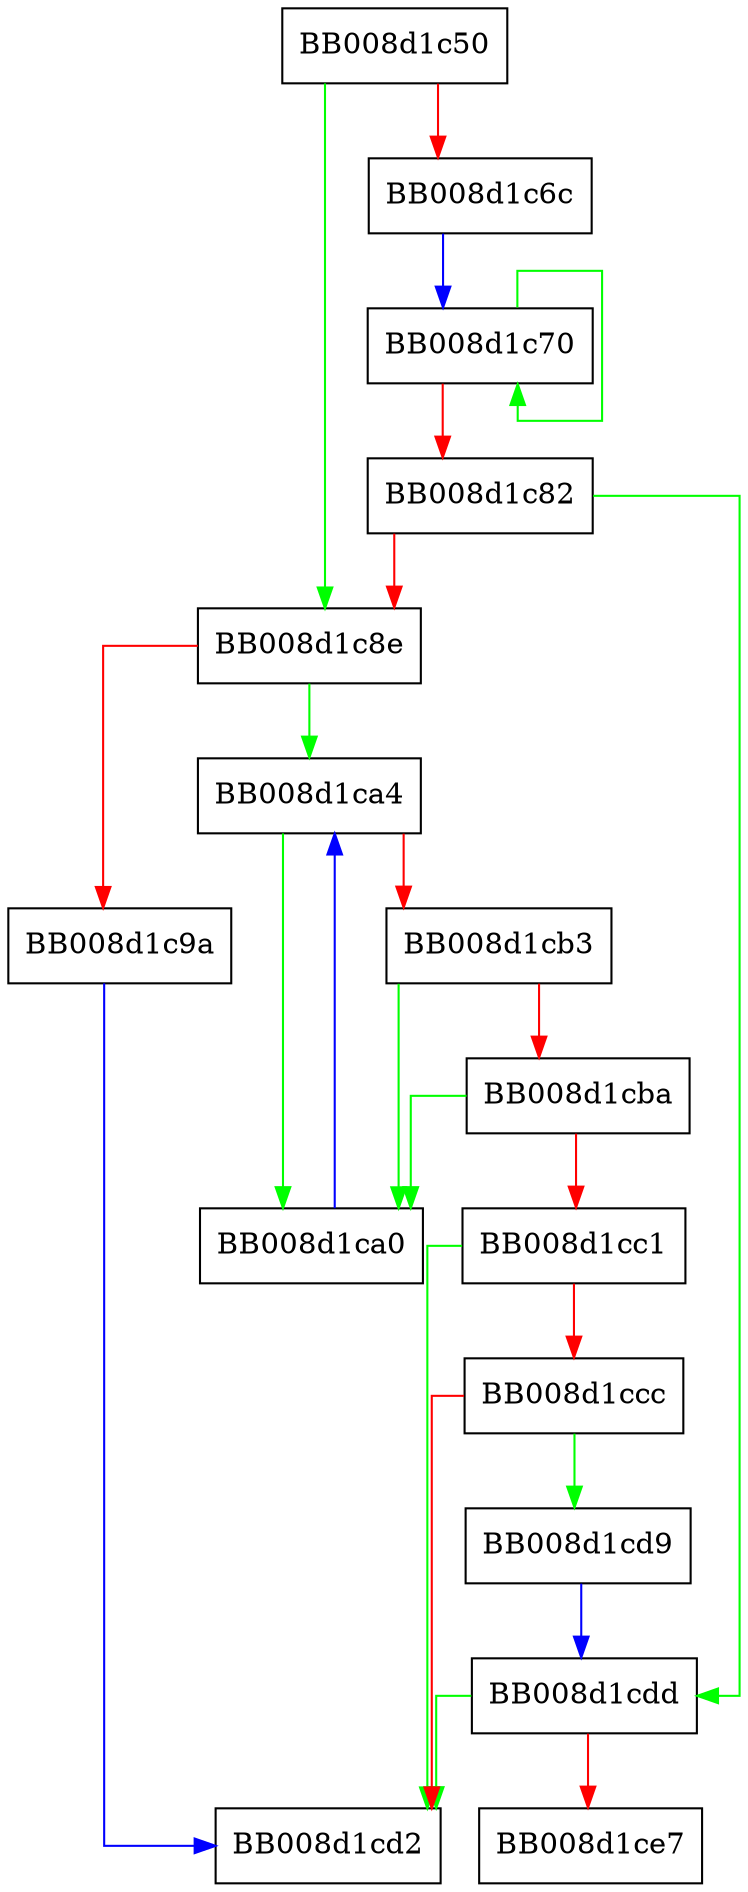 digraph parse_tzname {
  node [shape="box"];
  graph [splines=ortho];
  BB008d1c50 -> BB008d1c8e [color="green"];
  BB008d1c50 -> BB008d1c6c [color="red"];
  BB008d1c6c -> BB008d1c70 [color="blue"];
  BB008d1c70 -> BB008d1c70 [color="green"];
  BB008d1c70 -> BB008d1c82 [color="red"];
  BB008d1c82 -> BB008d1cdd [color="green"];
  BB008d1c82 -> BB008d1c8e [color="red"];
  BB008d1c8e -> BB008d1ca4 [color="green"];
  BB008d1c8e -> BB008d1c9a [color="red"];
  BB008d1c9a -> BB008d1cd2 [color="blue"];
  BB008d1ca0 -> BB008d1ca4 [color="blue"];
  BB008d1ca4 -> BB008d1ca0 [color="green"];
  BB008d1ca4 -> BB008d1cb3 [color="red"];
  BB008d1cb3 -> BB008d1ca0 [color="green"];
  BB008d1cb3 -> BB008d1cba [color="red"];
  BB008d1cba -> BB008d1ca0 [color="green"];
  BB008d1cba -> BB008d1cc1 [color="red"];
  BB008d1cc1 -> BB008d1cd2 [color="green"];
  BB008d1cc1 -> BB008d1ccc [color="red"];
  BB008d1ccc -> BB008d1cd9 [color="green"];
  BB008d1ccc -> BB008d1cd2 [color="red"];
  BB008d1cd9 -> BB008d1cdd [color="blue"];
  BB008d1cdd -> BB008d1cd2 [color="green"];
  BB008d1cdd -> BB008d1ce7 [color="red"];
}